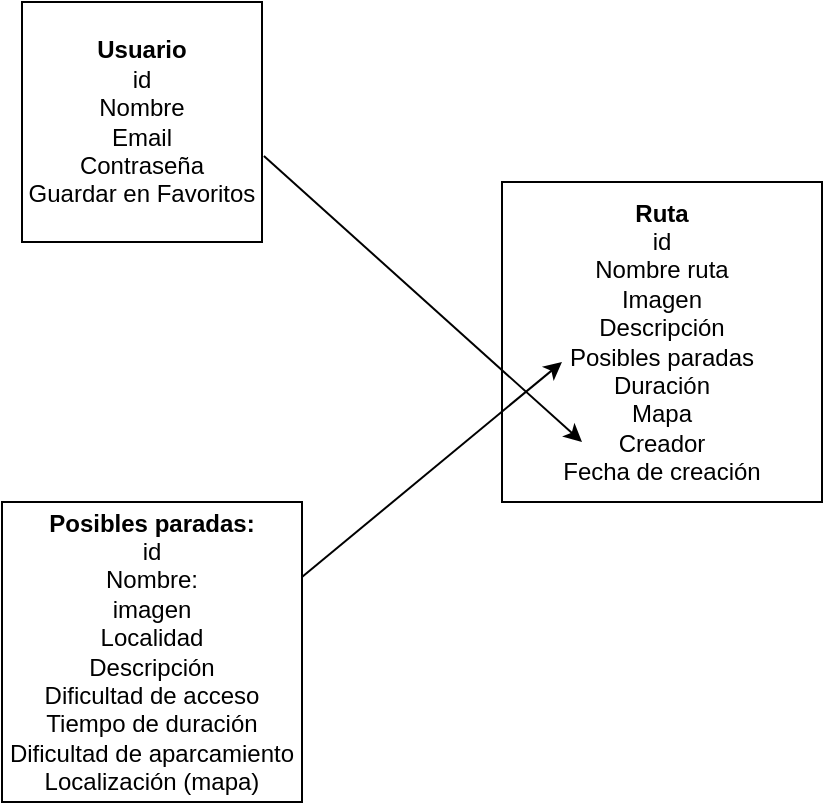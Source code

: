 <mxfile version="14.4.3" type="device"><diagram id="xcbo-VGpwb_qf6WI0NkO" name="Page-1"><mxGraphModel dx="976" dy="528" grid="1" gridSize="10" guides="1" tooltips="1" connect="1" arrows="1" fold="1" page="1" pageScale="1" pageWidth="827" pageHeight="1169" math="0" shadow="0"><root><mxCell id="0"/><mxCell id="1" parent="0"/><mxCell id="AupT2eJlpGHZjLb2CunT-1" value="&lt;b&gt;Ruta&lt;/b&gt;&lt;br&gt;id&lt;br&gt;Nombre ruta&lt;br&gt;Imagen&lt;br&gt;Descripción&lt;br&gt;Posibles paradas&lt;br&gt;Duración&lt;br&gt;Mapa&lt;br&gt;Creador&lt;br&gt;Fecha de creación" style="whiteSpace=wrap;html=1;aspect=fixed;" vertex="1" parent="1"><mxGeometry x="280" y="200" width="160" height="160" as="geometry"/></mxCell><mxCell id="AupT2eJlpGHZjLb2CunT-2" value="&lt;b&gt;Usuario&lt;/b&gt;&lt;br&gt;id&lt;br&gt;Nombre&lt;br&gt;Email&lt;br&gt;Contraseña&lt;br&gt;Guardar en Favoritos" style="whiteSpace=wrap;html=1;aspect=fixed;" vertex="1" parent="1"><mxGeometry x="40" y="110" width="120" height="120" as="geometry"/></mxCell><mxCell id="AupT2eJlpGHZjLb2CunT-3" value="&lt;b&gt;Posibles paradas:&lt;/b&gt;&lt;br&gt;id&lt;br&gt;Nombre:&lt;br&gt;imagen&lt;br&gt;Localidad&lt;br&gt;Descripción&lt;br&gt;Dificultad de acceso&lt;br&gt;Tiempo de duración&lt;br&gt;Dificultad de aparcamiento&lt;br&gt;Localización (mapa)" style="whiteSpace=wrap;html=1;aspect=fixed;" vertex="1" parent="1"><mxGeometry x="30" y="360" width="150" height="150" as="geometry"/></mxCell><mxCell id="AupT2eJlpGHZjLb2CunT-33" value="" style="endArrow=classic;html=1;exitX=1;exitY=0.25;exitDx=0;exitDy=0;" edge="1" parent="1" source="AupT2eJlpGHZjLb2CunT-3"><mxGeometry width="50" height="50" relative="1" as="geometry"><mxPoint x="260" y="340" as="sourcePoint"/><mxPoint x="310" y="290" as="targetPoint"/></mxGeometry></mxCell><mxCell id="AupT2eJlpGHZjLb2CunT-37" value="" style="endArrow=classic;html=1;exitX=1.008;exitY=0.642;exitDx=0;exitDy=0;exitPerimeter=0;" edge="1" parent="1" source="AupT2eJlpGHZjLb2CunT-2"><mxGeometry width="50" height="50" relative="1" as="geometry"><mxPoint x="260" y="380" as="sourcePoint"/><mxPoint x="320" y="330" as="targetPoint"/></mxGeometry></mxCell></root></mxGraphModel></diagram></mxfile>
